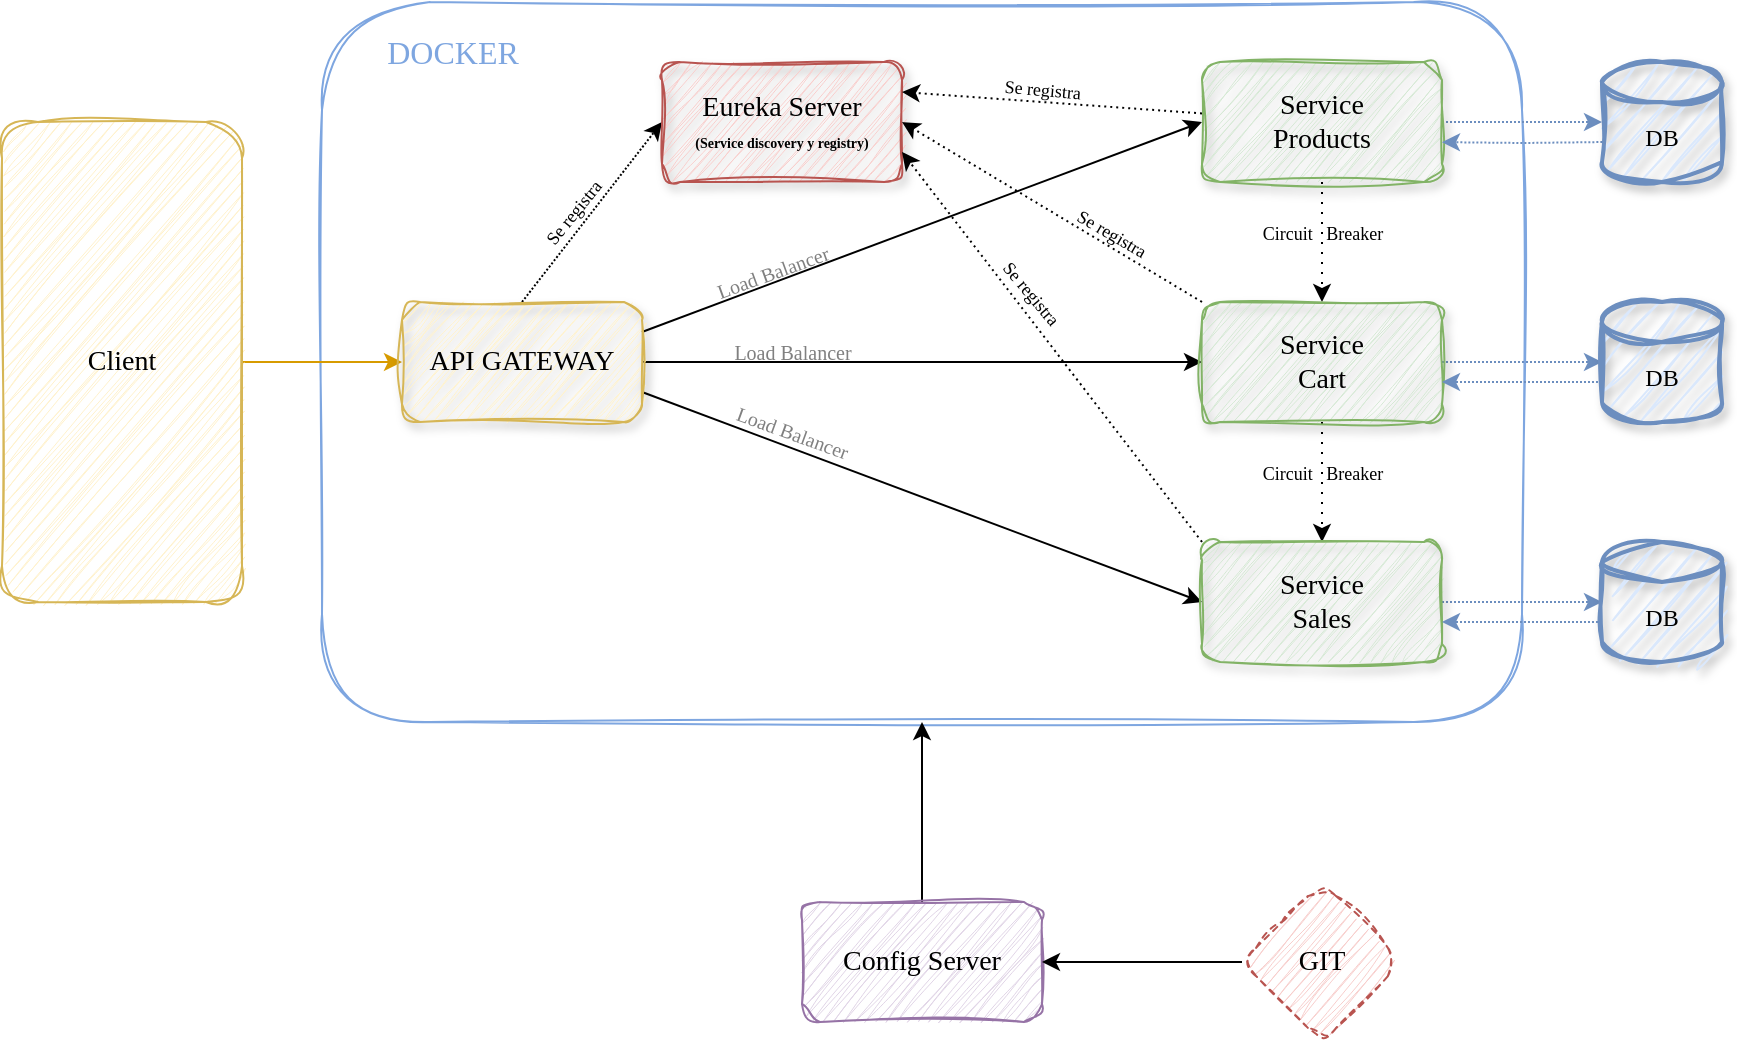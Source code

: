 <mxfile version="23.0.2" type="device">
  <diagram name="Página-1" id="YwQ1LJFQaIdA2daeR0DE">
    <mxGraphModel dx="649" dy="903" grid="1" gridSize="10" guides="1" tooltips="1" connect="1" arrows="1" fold="1" page="1" pageScale="1" pageWidth="827" pageHeight="1169" math="0" shadow="0">
      <root>
        <mxCell id="0" />
        <mxCell id="1" parent="0" />
        <mxCell id="JC-rgrXFsTn0LP9zJTup-19" value="" style="rounded=1;whiteSpace=wrap;html=1;shadow=0;glass=0;strokeColor=#7EA6E0;align=center;verticalAlign=middle;fontFamily=Helvetica;fontSize=12;fontColor=default;startSize=0;fillColor=none;deletable=1;movable=1;resizable=1;rotatable=1;editable=1;locked=0;connectable=0;allowArrows=0;pointerEvents=0;sketch=1;curveFitting=1;jiggle=2;fillOpacity=100;" vertex="1" parent="1">
          <mxGeometry x="200" y="210" width="600" height="360" as="geometry" />
        </mxCell>
        <mxCell id="JC-rgrXFsTn0LP9zJTup-42" style="edgeStyle=orthogonalEdgeStyle;rounded=0;orthogonalLoop=1;jettySize=auto;html=1;exitX=1;exitY=0.5;exitDx=0;exitDy=0;fontFamily=Helvetica;fontSize=12;fontColor=default;startSize=0;fillColor=#ffe6cc;strokeColor=#d79b00;" edge="1" parent="1" source="JC-rgrXFsTn0LP9zJTup-1" target="JC-rgrXFsTn0LP9zJTup-2">
          <mxGeometry relative="1" as="geometry" />
        </mxCell>
        <mxCell id="JC-rgrXFsTn0LP9zJTup-1" value="&lt;font face=&quot;Verdana&quot; style=&quot;font-size: 14px;&quot;&gt;Client&lt;/font&gt;" style="rounded=1;whiteSpace=wrap;html=1;fillColor=#fff2cc;strokeColor=#d6b656;sketch=1;curveFitting=1;jiggle=2;" vertex="1" parent="1">
          <mxGeometry x="40" y="270" width="120" height="240" as="geometry" />
        </mxCell>
        <mxCell id="JC-rgrXFsTn0LP9zJTup-24" style="edgeStyle=orthogonalEdgeStyle;rounded=1;orthogonalLoop=1;jettySize=auto;html=1;entryX=0;entryY=0.5;entryDx=0;entryDy=0;fontFamily=Helvetica;fontSize=12;fontColor=default;startSize=0;curved=0;endArrow=classic;endFill=1;fillOpacity=100;" edge="1" parent="1" source="JC-rgrXFsTn0LP9zJTup-2" target="JC-rgrXFsTn0LP9zJTup-5">
          <mxGeometry relative="1" as="geometry" />
        </mxCell>
        <mxCell id="JC-rgrXFsTn0LP9zJTup-28" style="rounded=1;orthogonalLoop=1;jettySize=auto;html=1;exitX=1;exitY=0.25;exitDx=0;exitDy=0;entryX=0;entryY=0.5;entryDx=0;entryDy=0;fontFamily=Helvetica;fontSize=12;fontColor=default;startSize=0;fillOpacity=100;" edge="1" parent="1" source="JC-rgrXFsTn0LP9zJTup-2" target="JC-rgrXFsTn0LP9zJTup-4">
          <mxGeometry relative="1" as="geometry" />
        </mxCell>
        <mxCell id="JC-rgrXFsTn0LP9zJTup-29" style="rounded=1;orthogonalLoop=1;jettySize=auto;html=1;exitX=1;exitY=0.75;exitDx=0;exitDy=0;fontFamily=Helvetica;fontSize=12;fontColor=default;startSize=0;entryX=0;entryY=0.5;entryDx=0;entryDy=0;fillOpacity=100;" edge="1" parent="1" source="JC-rgrXFsTn0LP9zJTup-2" target="JC-rgrXFsTn0LP9zJTup-6">
          <mxGeometry relative="1" as="geometry">
            <mxPoint x="700" y="480" as="targetPoint" />
          </mxGeometry>
        </mxCell>
        <mxCell id="JC-rgrXFsTn0LP9zJTup-46" style="rounded=0;orthogonalLoop=1;jettySize=auto;html=1;exitX=0.5;exitY=0;exitDx=0;exitDy=0;entryX=0;entryY=0.5;entryDx=0;entryDy=0;fontFamily=Helvetica;fontSize=12;fontColor=default;startSize=0;dashed=1;dashPattern=1 1;" edge="1" parent="1" source="JC-rgrXFsTn0LP9zJTup-2" target="JC-rgrXFsTn0LP9zJTup-3">
          <mxGeometry relative="1" as="geometry" />
        </mxCell>
        <mxCell id="JC-rgrXFsTn0LP9zJTup-2" value="&lt;font face=&quot;Verdana&quot; style=&quot;font-size: 14px;&quot;&gt;API GATEWAY&lt;/font&gt;" style="rounded=1;whiteSpace=wrap;html=1;fillColor=#fff2cc;strokeColor=#d6b656;shadow=1;sketch=1;curveFitting=1;jiggle=2;fillOpacity=100;" vertex="1" parent="1">
          <mxGeometry x="240" y="360" width="120" height="60" as="geometry" />
        </mxCell>
        <mxCell id="JC-rgrXFsTn0LP9zJTup-3" value="&lt;font face=&quot;Verdana&quot; style=&quot;&quot;&gt;&lt;span style=&quot;font-size: 14px;&quot;&gt;Eureka Server&lt;/span&gt;&lt;br&gt;&lt;font style=&quot;font-size: 7px;&quot;&gt;&lt;b&gt;(Service discovery y registry)&lt;/b&gt;&lt;/font&gt;&lt;br&gt;&lt;/font&gt;" style="rounded=1;whiteSpace=wrap;html=1;fillColor=#f8cecc;strokeColor=#b85450;shadow=1;sketch=1;curveFitting=1;jiggle=2;fillOpacity=100;" vertex="1" parent="1">
          <mxGeometry x="370" y="240" width="120" height="60" as="geometry" />
        </mxCell>
        <mxCell id="JC-rgrXFsTn0LP9zJTup-31" style="edgeStyle=orthogonalEdgeStyle;rounded=0;orthogonalLoop=1;jettySize=auto;html=1;fontFamily=Helvetica;fontSize=12;fontColor=default;startSize=0;fillColor=#dae8fc;strokeColor=#6c8ebf;dashed=1;dashPattern=1 1;fillOpacity=100;" edge="1" parent="1" source="JC-rgrXFsTn0LP9zJTup-4" target="JC-rgrXFsTn0LP9zJTup-7">
          <mxGeometry relative="1" as="geometry" />
        </mxCell>
        <mxCell id="JC-rgrXFsTn0LP9zJTup-45" style="rounded=0;orthogonalLoop=1;jettySize=auto;html=1;entryX=1;entryY=0.25;entryDx=0;entryDy=0;fontFamily=Helvetica;fontSize=12;fontColor=default;startSize=0;dashed=1;dashPattern=1 2;" edge="1" parent="1" source="JC-rgrXFsTn0LP9zJTup-4" target="JC-rgrXFsTn0LP9zJTup-3">
          <mxGeometry relative="1" as="geometry">
            <Array as="points" />
          </mxGeometry>
        </mxCell>
        <mxCell id="JC-rgrXFsTn0LP9zJTup-55" style="edgeStyle=orthogonalEdgeStyle;rounded=0;orthogonalLoop=1;jettySize=auto;html=1;entryX=0.5;entryY=0;entryDx=0;entryDy=0;fontFamily=Helvetica;fontSize=12;fontColor=default;startSize=0;dashed=1;dashPattern=1 4;" edge="1" parent="1" source="JC-rgrXFsTn0LP9zJTup-4" target="JC-rgrXFsTn0LP9zJTup-5">
          <mxGeometry relative="1" as="geometry" />
        </mxCell>
        <mxCell id="JC-rgrXFsTn0LP9zJTup-4" value="&lt;font face=&quot;Verdana&quot; style=&quot;font-size: 14px;&quot;&gt;Service&lt;br&gt;Products&lt;br&gt;&lt;/font&gt;" style="rounded=1;whiteSpace=wrap;html=1;fillColor=#d5e8d4;strokeColor=#82b366;shadow=1;sketch=1;curveFitting=1;jiggle=2;fillOpacity=100;" vertex="1" parent="1">
          <mxGeometry x="640" y="240" width="120" height="60" as="geometry" />
        </mxCell>
        <mxCell id="JC-rgrXFsTn0LP9zJTup-30" style="edgeStyle=orthogonalEdgeStyle;rounded=0;orthogonalLoop=1;jettySize=auto;html=1;fontFamily=Helvetica;fontSize=12;fontColor=default;startSize=0;dashed=1;dashPattern=1 1;fillColor=#dae8fc;strokeColor=#6c8ebf;fillOpacity=100;" edge="1" parent="1" source="JC-rgrXFsTn0LP9zJTup-5" target="JC-rgrXFsTn0LP9zJTup-8">
          <mxGeometry relative="1" as="geometry" />
        </mxCell>
        <mxCell id="JC-rgrXFsTn0LP9zJTup-44" style="rounded=0;orthogonalLoop=1;jettySize=auto;html=1;exitX=0;exitY=0;exitDx=0;exitDy=0;entryX=1;entryY=0.5;entryDx=0;entryDy=0;fontFamily=Helvetica;fontSize=12;fontColor=default;startSize=0;dashed=1;dashPattern=1 2;" edge="1" parent="1" source="JC-rgrXFsTn0LP9zJTup-5" target="JC-rgrXFsTn0LP9zJTup-3">
          <mxGeometry relative="1" as="geometry" />
        </mxCell>
        <mxCell id="JC-rgrXFsTn0LP9zJTup-53" style="edgeStyle=orthogonalEdgeStyle;rounded=0;orthogonalLoop=1;jettySize=auto;html=1;fontFamily=Helvetica;fontSize=12;fontColor=default;startSize=0;dashed=1;dashPattern=1 4;" edge="1" parent="1" source="JC-rgrXFsTn0LP9zJTup-5" target="JC-rgrXFsTn0LP9zJTup-6">
          <mxGeometry relative="1" as="geometry" />
        </mxCell>
        <mxCell id="JC-rgrXFsTn0LP9zJTup-5" value="&lt;font face=&quot;Verdana&quot; style=&quot;font-size: 14px;&quot;&gt;Service&lt;br&gt;Cart&lt;br&gt;&lt;/font&gt;" style="rounded=1;whiteSpace=wrap;html=1;fillColor=#d5e8d4;strokeColor=#82b366;shadow=1;sketch=1;curveFitting=1;jiggle=2;fillOpacity=100;" vertex="1" parent="1">
          <mxGeometry x="640" y="360" width="120" height="60" as="geometry" />
        </mxCell>
        <mxCell id="JC-rgrXFsTn0LP9zJTup-32" style="edgeStyle=orthogonalEdgeStyle;rounded=0;orthogonalLoop=1;jettySize=auto;html=1;fontFamily=Helvetica;fontSize=12;fontColor=default;startSize=0;dashed=1;dashPattern=1 1;fillColor=#dae8fc;strokeColor=#6c8ebf;fillOpacity=100;" edge="1" parent="1" source="JC-rgrXFsTn0LP9zJTup-6" target="JC-rgrXFsTn0LP9zJTup-9">
          <mxGeometry relative="1" as="geometry" />
        </mxCell>
        <mxCell id="JC-rgrXFsTn0LP9zJTup-43" style="rounded=0;orthogonalLoop=1;jettySize=auto;html=1;exitX=0;exitY=0;exitDx=0;exitDy=0;entryX=1;entryY=0.75;entryDx=0;entryDy=0;fontFamily=Helvetica;fontSize=12;fontColor=default;startSize=0;dashed=1;dashPattern=1 2;" edge="1" parent="1" source="JC-rgrXFsTn0LP9zJTup-6" target="JC-rgrXFsTn0LP9zJTup-3">
          <mxGeometry relative="1" as="geometry" />
        </mxCell>
        <mxCell id="JC-rgrXFsTn0LP9zJTup-6" value="&lt;font face=&quot;Verdana&quot; style=&quot;font-size: 14px;&quot;&gt;Service&lt;br&gt;Sales&lt;br&gt;&lt;/font&gt;" style="rounded=1;whiteSpace=wrap;html=1;fillColor=#d5e8d4;strokeColor=#82b366;shadow=1;sketch=1;curveFitting=1;jiggle=2;fillOpacity=100;" vertex="1" parent="1">
          <mxGeometry x="640" y="480" width="120" height="60" as="geometry" />
        </mxCell>
        <mxCell id="JC-rgrXFsTn0LP9zJTup-59" style="edgeStyle=orthogonalEdgeStyle;rounded=0;orthogonalLoop=1;jettySize=auto;html=1;entryX=1;entryY=0.75;entryDx=0;entryDy=0;fontFamily=Helvetica;fontSize=12;fontColor=default;startSize=0;exitX=0.003;exitY=0.749;exitDx=0;exitDy=0;exitPerimeter=0;dashed=1;dashPattern=1 1;fillColor=#dae8fc;strokeColor=#6c8ebf;" edge="1" parent="1">
          <mxGeometry relative="1" as="geometry">
            <mxPoint x="840.18" y="280.02" as="sourcePoint" />
            <mxPoint x="760" y="280.08" as="targetPoint" />
          </mxGeometry>
        </mxCell>
        <mxCell id="JC-rgrXFsTn0LP9zJTup-7" value="&lt;font face=&quot;Verdana&quot;&gt;&lt;br&gt;DB&lt;/font&gt;" style="strokeWidth=2;html=1;shape=mxgraph.flowchart.database;whiteSpace=wrap;fillColor=#dae8fc;strokeColor=#6c8ebf;shadow=1;sketch=1;curveFitting=1;jiggle=2;fillOpacity=100;" vertex="1" parent="1">
          <mxGeometry x="840" y="240" width="60" height="60" as="geometry" />
        </mxCell>
        <mxCell id="JC-rgrXFsTn0LP9zJTup-8" value="&lt;font face=&quot;Verdana&quot;&gt;&lt;br&gt;DB&lt;/font&gt;" style="strokeWidth=2;html=1;shape=mxgraph.flowchart.database;whiteSpace=wrap;fillColor=#dae8fc;strokeColor=#6c8ebf;shadow=1;sketch=1;curveFitting=1;jiggle=2;fillOpacity=100;" vertex="1" parent="1">
          <mxGeometry x="840" y="360" width="60" height="60" as="geometry" />
        </mxCell>
        <mxCell id="JC-rgrXFsTn0LP9zJTup-9" value="&lt;font face=&quot;Verdana&quot;&gt;&lt;br&gt;DB&lt;/font&gt;" style="strokeWidth=2;html=1;shape=mxgraph.flowchart.database;whiteSpace=wrap;fillColor=#dae8fc;strokeColor=#6c8ebf;shadow=1;sketch=1;curveFitting=1;jiggle=2;fillOpacity=100;" vertex="1" parent="1">
          <mxGeometry x="840" y="480" width="60" height="60" as="geometry" />
        </mxCell>
        <mxCell id="JC-rgrXFsTn0LP9zJTup-40" style="edgeStyle=orthogonalEdgeStyle;rounded=0;orthogonalLoop=1;jettySize=auto;html=1;fontFamily=Helvetica;fontSize=12;fontColor=default;startSize=0;" edge="1" parent="1" source="JC-rgrXFsTn0LP9zJTup-33">
          <mxGeometry relative="1" as="geometry">
            <mxPoint x="500" y="570" as="targetPoint" />
          </mxGeometry>
        </mxCell>
        <mxCell id="JC-rgrXFsTn0LP9zJTup-33" value="&lt;font face=&quot;Verdana&quot; style=&quot;font-size: 14px;&quot;&gt;Config Server&lt;/font&gt;" style="rounded=1;whiteSpace=wrap;html=1;shadow=0;glass=0;strokeColor=#9673a6;align=center;verticalAlign=middle;fontFamily=Helvetica;fontSize=12;startSize=0;fillColor=#e1d5e7;sketch=1;curveFitting=1;jiggle=2;fillOpacity=100;" vertex="1" parent="1">
          <mxGeometry x="440" y="660" width="120" height="60" as="geometry" />
        </mxCell>
        <mxCell id="JC-rgrXFsTn0LP9zJTup-41" style="edgeStyle=orthogonalEdgeStyle;rounded=0;orthogonalLoop=1;jettySize=auto;html=1;entryX=1;entryY=0.5;entryDx=0;entryDy=0;fontFamily=Helvetica;fontSize=12;fontColor=default;startSize=0;" edge="1" parent="1" source="JC-rgrXFsTn0LP9zJTup-36" target="JC-rgrXFsTn0LP9zJTup-33">
          <mxGeometry relative="1" as="geometry" />
        </mxCell>
        <mxCell id="JC-rgrXFsTn0LP9zJTup-36" value="&lt;font face=&quot;Verdana&quot; style=&quot;font-size: 14px;&quot;&gt;GIT&lt;/font&gt;" style="rhombus;whiteSpace=wrap;html=1;rounded=1;shadow=0;glass=0;strokeColor=#b85450;align=center;verticalAlign=middle;fontFamily=Helvetica;fontSize=12;startSize=0;fillColor=#f8cecc;dashed=1;sketch=1;curveFitting=1;jiggle=2;fillOpacity=100;" vertex="1" parent="1">
          <mxGeometry x="660" y="650" width="80" height="80" as="geometry" />
        </mxCell>
        <mxCell id="JC-rgrXFsTn0LP9zJTup-39" value="&lt;font color=&quot;#7ea6e0&quot; style=&quot;font-size: 16px;&quot; face=&quot;Verdana&quot;&gt;DOCKER&lt;/font&gt;" style="text;html=1;align=center;verticalAlign=middle;resizable=0;points=[];autosize=1;strokeColor=none;fillColor=none;fontSize=12;fontFamily=Helvetica;fontColor=default;" vertex="1" parent="1">
          <mxGeometry x="220" y="220" width="90" height="30" as="geometry" />
        </mxCell>
        <mxCell id="JC-rgrXFsTn0LP9zJTup-48" value="&lt;font color=&quot;#808080&quot; style=&quot;font-size: 10px;&quot; face=&quot;Verdana&quot;&gt;Load Balancer&lt;/font&gt;" style="text;html=1;align=center;verticalAlign=middle;resizable=0;points=[];autosize=1;strokeColor=none;fillColor=none;fontSize=12;fontFamily=Helvetica;fontColor=default;" vertex="1" parent="1">
          <mxGeometry x="390" y="370" width="90" height="30" as="geometry" />
        </mxCell>
        <mxCell id="JC-rgrXFsTn0LP9zJTup-49" value="&lt;font color=&quot;#808080&quot; style=&quot;font-size: 10px;&quot; face=&quot;Verdana&quot;&gt;Load Balancer&lt;/font&gt;" style="text;html=1;align=center;verticalAlign=middle;resizable=0;points=[];autosize=1;strokeColor=none;fillColor=none;fontSize=12;fontFamily=Helvetica;fontColor=default;rotation=-20;" vertex="1" parent="1">
          <mxGeometry x="380" y="330" width="90" height="30" as="geometry" />
        </mxCell>
        <mxCell id="JC-rgrXFsTn0LP9zJTup-51" value="&lt;font color=&quot;#808080&quot; style=&quot;font-size: 10px;&quot; face=&quot;Verdana&quot;&gt;Load Balancer&lt;/font&gt;" style="text;html=1;align=center;verticalAlign=middle;resizable=0;points=[];autosize=1;strokeColor=none;fillColor=none;fontSize=12;fontFamily=Helvetica;fontColor=default;rotation=20;" vertex="1" parent="1">
          <mxGeometry x="390" y="410" width="90" height="30" as="geometry" />
        </mxCell>
        <mxCell id="JC-rgrXFsTn0LP9zJTup-56" value="&lt;div style=&quot;&quot;&gt;&lt;span style=&quot;font-size: 9px; font-family: Verdana; background-color: initial;&quot;&gt;Circuit&amp;nbsp; &amp;nbsp;Breaker&lt;/span&gt;&lt;/div&gt;" style="text;html=1;align=center;verticalAlign=middle;resizable=0;points=[];autosize=1;strokeColor=none;fillColor=none;fontSize=12;fontFamily=Helvetica;fontColor=default;imageAspect=1;imageAlign=center;" vertex="1" parent="1">
          <mxGeometry x="650" y="310" width="100" height="30" as="geometry" />
        </mxCell>
        <mxCell id="JC-rgrXFsTn0LP9zJTup-58" value="&lt;div style=&quot;&quot;&gt;&lt;span style=&quot;font-size: 9px; font-family: Verdana; background-color: initial;&quot;&gt;Circuit&amp;nbsp; &amp;nbsp;Breaker&lt;/span&gt;&lt;/div&gt;" style="text;html=1;align=center;verticalAlign=middle;resizable=0;points=[];autosize=1;strokeColor=none;fillColor=none;fontSize=12;fontFamily=Helvetica;fontColor=default;imageAspect=1;imageAlign=center;" vertex="1" parent="1">
          <mxGeometry x="650" y="430" width="100" height="30" as="geometry" />
        </mxCell>
        <mxCell id="JC-rgrXFsTn0LP9zJTup-60" style="edgeStyle=orthogonalEdgeStyle;rounded=0;orthogonalLoop=1;jettySize=auto;html=1;entryX=1;entryY=0.75;entryDx=0;entryDy=0;fontFamily=Helvetica;fontSize=12;fontColor=default;startSize=0;exitX=0.003;exitY=0.749;exitDx=0;exitDy=0;exitPerimeter=0;dashed=1;dashPattern=1 1;fillColor=#dae8fc;strokeColor=#6c8ebf;" edge="1" parent="1">
          <mxGeometry relative="1" as="geometry">
            <mxPoint x="840" y="400" as="sourcePoint" />
            <mxPoint x="760" y="400" as="targetPoint" />
          </mxGeometry>
        </mxCell>
        <mxCell id="JC-rgrXFsTn0LP9zJTup-61" style="edgeStyle=orthogonalEdgeStyle;rounded=0;orthogonalLoop=1;jettySize=auto;html=1;entryX=1;entryY=0.75;entryDx=0;entryDy=0;fontFamily=Helvetica;fontSize=12;fontColor=default;startSize=0;exitX=0.003;exitY=0.749;exitDx=0;exitDy=0;exitPerimeter=0;dashed=1;dashPattern=1 1;fillColor=#dae8fc;strokeColor=#6c8ebf;" edge="1" parent="1">
          <mxGeometry relative="1" as="geometry">
            <mxPoint x="840" y="520" as="sourcePoint" />
            <mxPoint x="760" y="520" as="targetPoint" />
          </mxGeometry>
        </mxCell>
        <mxCell id="JC-rgrXFsTn0LP9zJTup-62" value="&lt;font face=&quot;Verdana&quot; style=&quot;font-size: 9px;&quot;&gt;Se registra&lt;/font&gt;" style="text;html=1;align=center;verticalAlign=middle;resizable=0;points=[];autosize=1;strokeColor=none;fillColor=none;fontSize=12;fontFamily=Helvetica;fontColor=default;rotation=5;" vertex="1" parent="1">
          <mxGeometry x="525" y="238" width="70" height="30" as="geometry" />
        </mxCell>
        <mxCell id="JC-rgrXFsTn0LP9zJTup-63" value="&lt;font face=&quot;Verdana&quot; style=&quot;font-size: 9px;&quot;&gt;Se registra&lt;/font&gt;" style="text;html=1;align=center;verticalAlign=middle;resizable=0;points=[];autosize=1;strokeColor=none;fillColor=none;fontSize=12;fontFamily=Helvetica;fontColor=default;rotation=30;" vertex="1" parent="1">
          <mxGeometry x="560" y="310" width="70" height="30" as="geometry" />
        </mxCell>
        <mxCell id="JC-rgrXFsTn0LP9zJTup-64" value="&lt;font face=&quot;Verdana&quot; style=&quot;font-size: 9px;&quot;&gt;Se registra&lt;/font&gt;" style="text;html=1;align=center;verticalAlign=middle;resizable=0;points=[];autosize=1;strokeColor=none;fillColor=none;fontSize=12;fontFamily=Helvetica;fontColor=default;rotation=50;" vertex="1" parent="1">
          <mxGeometry x="520" y="340" width="70" height="30" as="geometry" />
        </mxCell>
        <mxCell id="JC-rgrXFsTn0LP9zJTup-66" value="&lt;font face=&quot;Verdana&quot; style=&quot;font-size: 9px;&quot;&gt;Se registra&lt;/font&gt;" style="text;html=1;align=center;verticalAlign=middle;resizable=0;points=[];autosize=1;strokeColor=none;fillColor=none;fontSize=12;fontFamily=Helvetica;fontColor=default;rotation=-51;" vertex="1" parent="1">
          <mxGeometry x="290" y="300" width="70" height="30" as="geometry" />
        </mxCell>
      </root>
    </mxGraphModel>
  </diagram>
</mxfile>
